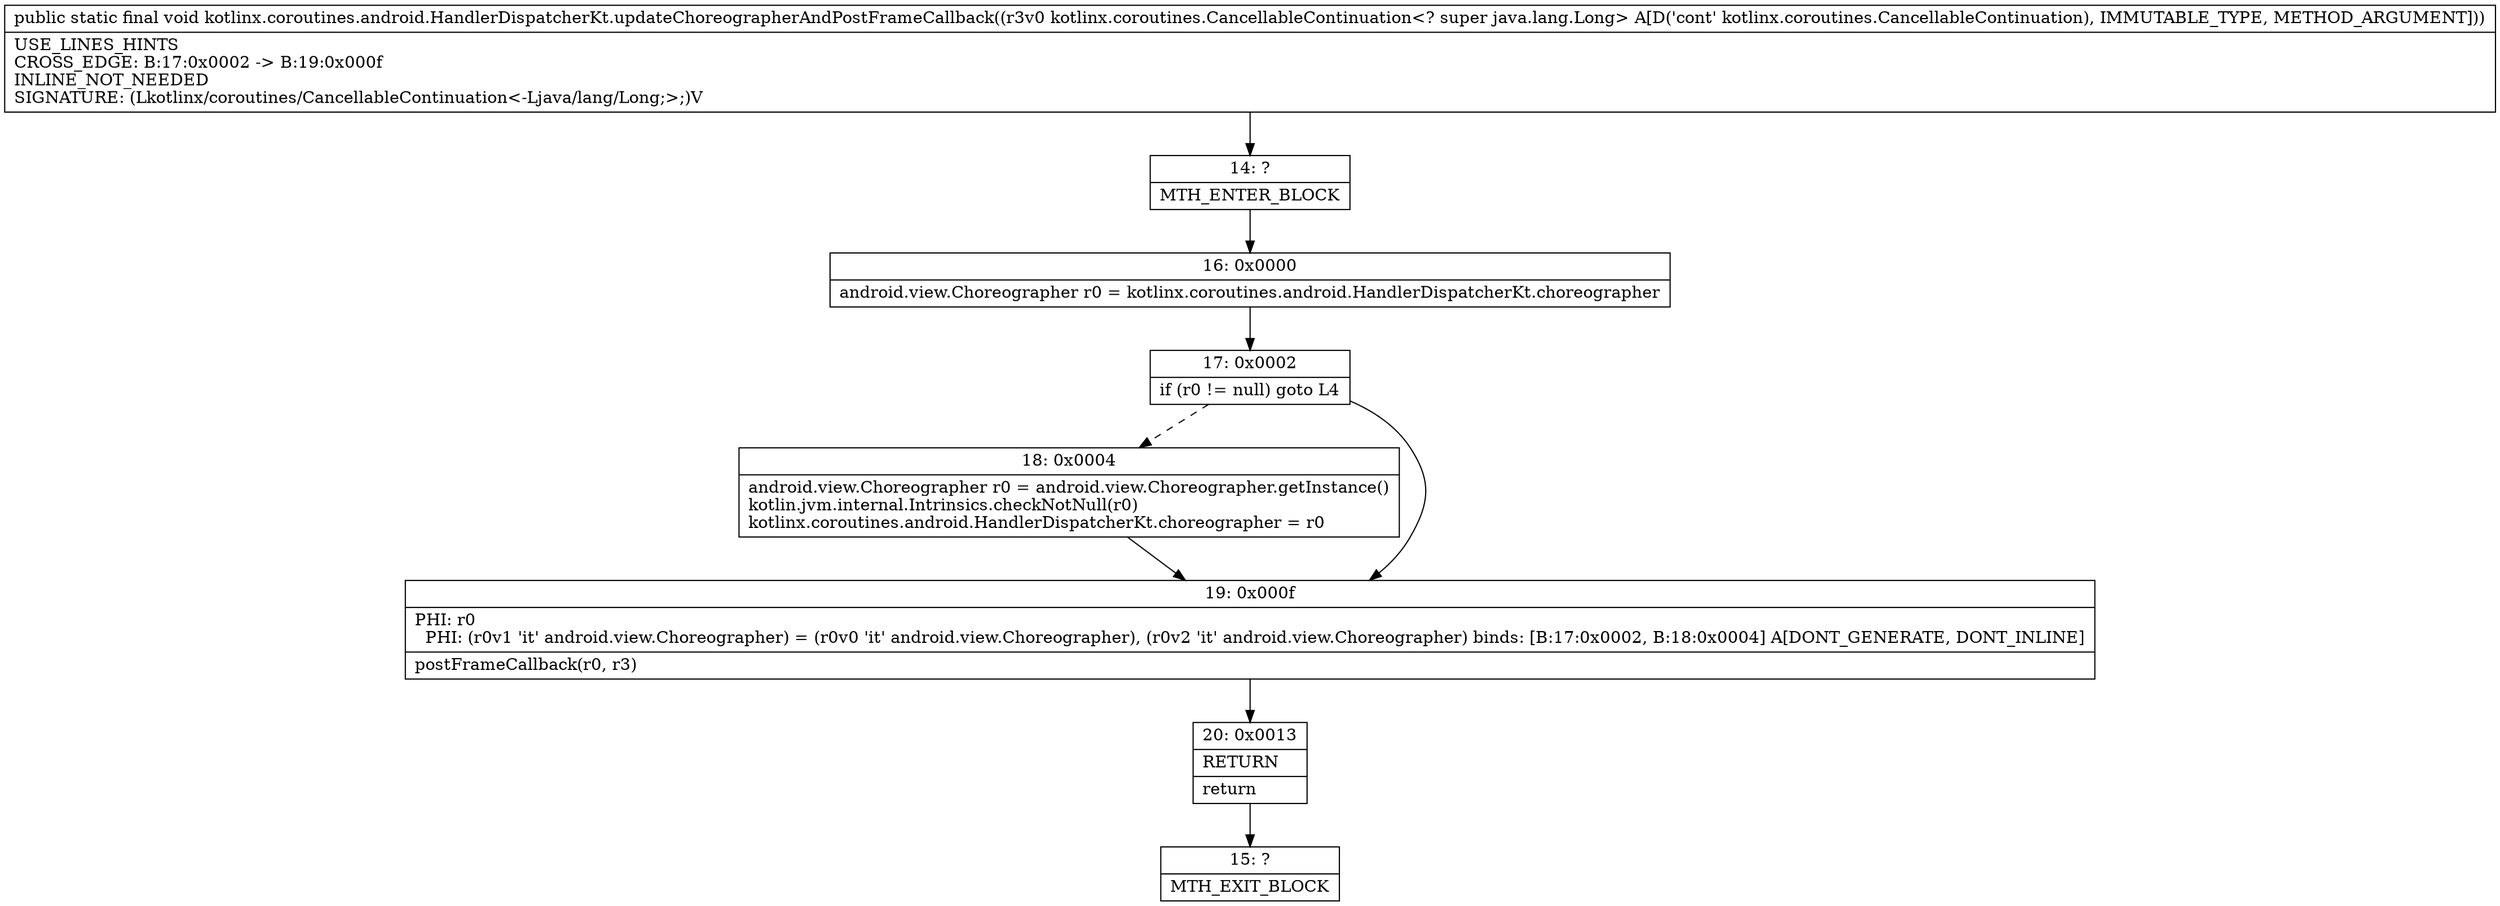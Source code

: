 digraph "CFG forkotlinx.coroutines.android.HandlerDispatcherKt.updateChoreographerAndPostFrameCallback(Lkotlinx\/coroutines\/CancellableContinuation;)V" {
Node_14 [shape=record,label="{14\:\ ?|MTH_ENTER_BLOCK\l}"];
Node_16 [shape=record,label="{16\:\ 0x0000|android.view.Choreographer r0 = kotlinx.coroutines.android.HandlerDispatcherKt.choreographer\l}"];
Node_17 [shape=record,label="{17\:\ 0x0002|if (r0 != null) goto L4\l}"];
Node_18 [shape=record,label="{18\:\ 0x0004|android.view.Choreographer r0 = android.view.Choreographer.getInstance()\lkotlin.jvm.internal.Intrinsics.checkNotNull(r0)\lkotlinx.coroutines.android.HandlerDispatcherKt.choreographer = r0\l}"];
Node_19 [shape=record,label="{19\:\ 0x000f|PHI: r0 \l  PHI: (r0v1 'it' android.view.Choreographer) = (r0v0 'it' android.view.Choreographer), (r0v2 'it' android.view.Choreographer) binds: [B:17:0x0002, B:18:0x0004] A[DONT_GENERATE, DONT_INLINE]\l|postFrameCallback(r0, r3)\l}"];
Node_20 [shape=record,label="{20\:\ 0x0013|RETURN\l|return\l}"];
Node_15 [shape=record,label="{15\:\ ?|MTH_EXIT_BLOCK\l}"];
MethodNode[shape=record,label="{public static final void kotlinx.coroutines.android.HandlerDispatcherKt.updateChoreographerAndPostFrameCallback((r3v0 kotlinx.coroutines.CancellableContinuation\<? super java.lang.Long\> A[D('cont' kotlinx.coroutines.CancellableContinuation), IMMUTABLE_TYPE, METHOD_ARGUMENT]))  | USE_LINES_HINTS\lCROSS_EDGE: B:17:0x0002 \-\> B:19:0x000f\lINLINE_NOT_NEEDED\lSIGNATURE: (Lkotlinx\/coroutines\/CancellableContinuation\<\-Ljava\/lang\/Long;\>;)V\l}"];
MethodNode -> Node_14;Node_14 -> Node_16;
Node_16 -> Node_17;
Node_17 -> Node_18[style=dashed];
Node_17 -> Node_19;
Node_18 -> Node_19;
Node_19 -> Node_20;
Node_20 -> Node_15;
}

